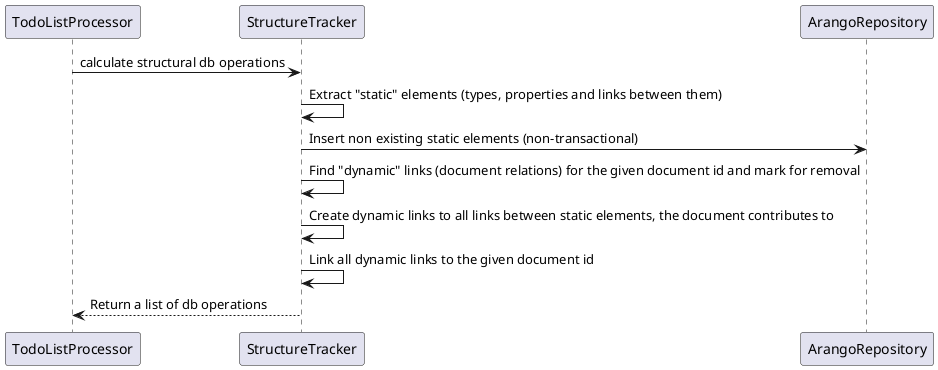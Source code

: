 @startuml
TodoListProcessor -> StructureTracker: calculate structural db operations
StructureTracker -> StructureTracker: Extract "static" elements (types, properties and links between them)
StructureTracker -> ArangoRepository: Insert non existing static elements (non-transactional)
StructureTracker -> StructureTracker: Find "dynamic" links (document relations) for the given document id and mark for removal
StructureTracker -> StructureTracker: Create dynamic links to all links between static elements, the document contributes to
StructureTracker -> StructureTracker: Link all dynamic links to the given document id
StructureTracker --> TodoListProcessor: Return a list of db operations

@enduml